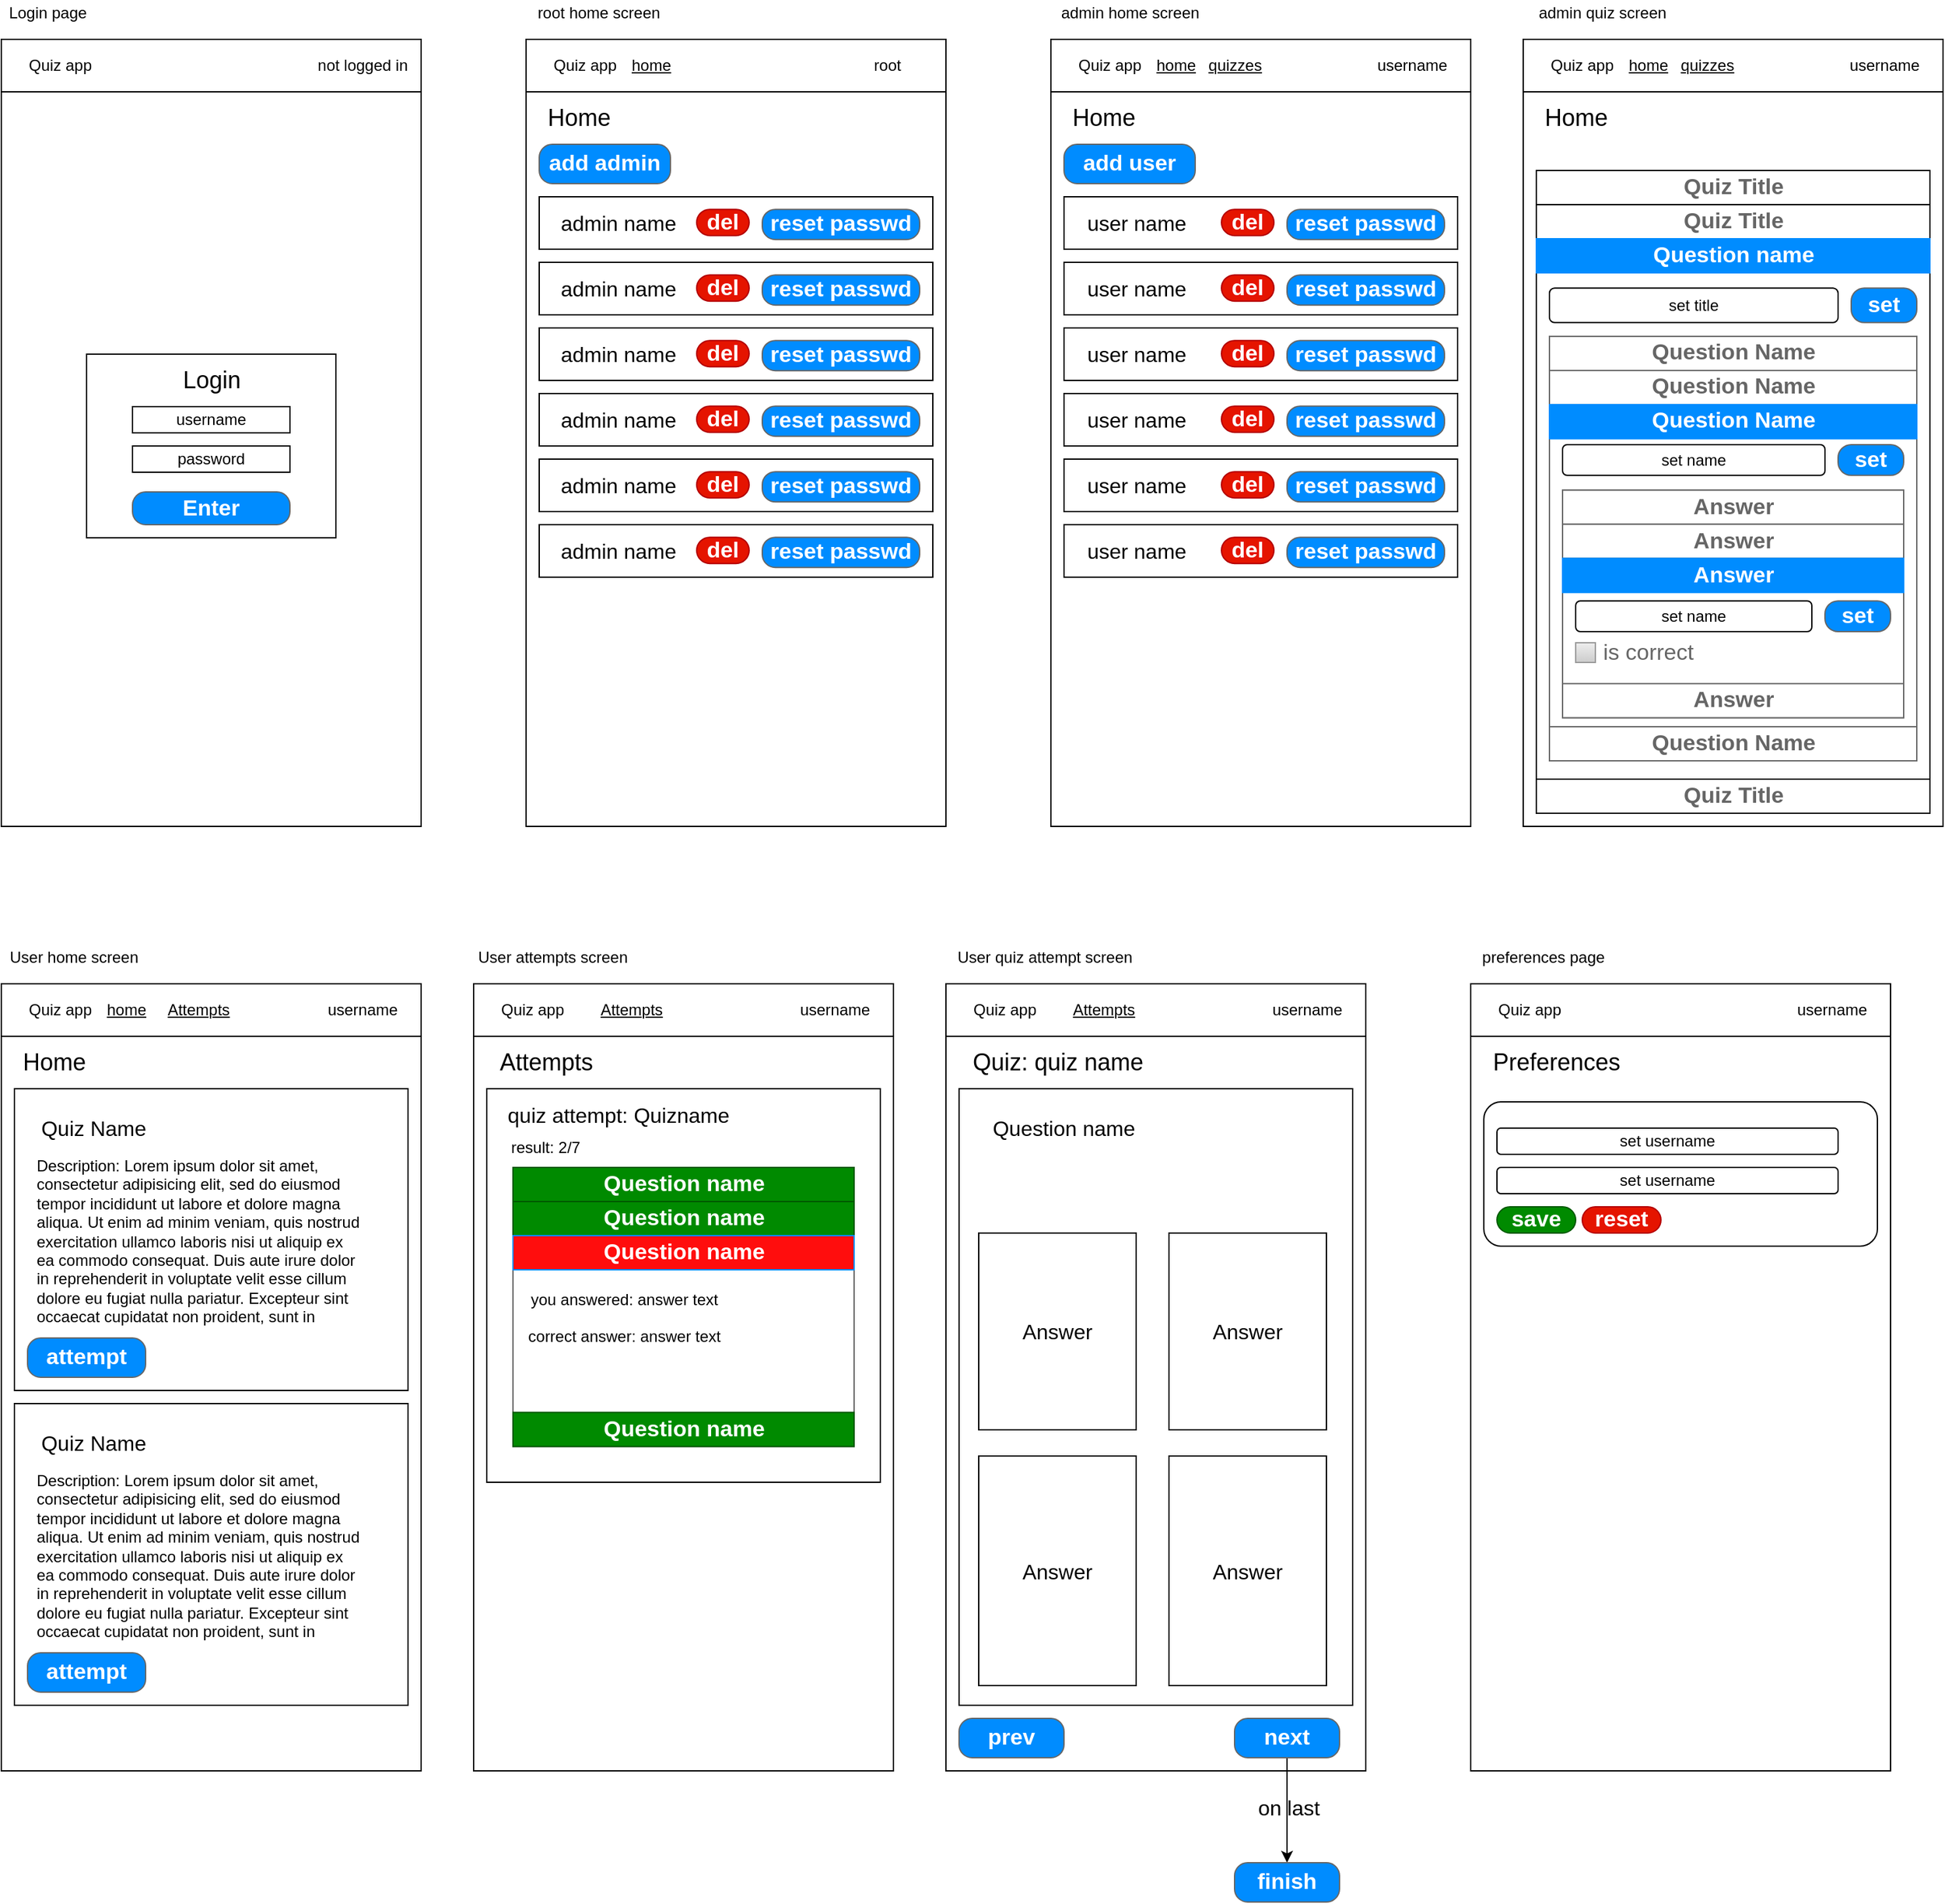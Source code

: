 <mxfile version="15.3.7" type="device"><diagram name="Page-1" id="03018318-947c-dd8e-b7a3-06fadd420f32"><mxGraphModel dx="1854" dy="1237" grid="1" gridSize="10" guides="1" tooltips="1" connect="1" arrows="1" fold="1" page="1" pageScale="1" pageWidth="1100" pageHeight="850" background="none" math="0" shadow="0"><root><mxCell id="0"/><mxCell id="1" parent="0"/><mxCell id="aek5_uhXlopjiByAhT3R-1" value="" style="whiteSpace=wrap;html=1;" vertex="1" parent="1"><mxGeometry x="40" y="800" width="320" height="600" as="geometry"/></mxCell><mxCell id="aek5_uhXlopjiByAhT3R-2" value="" style="whiteSpace=wrap;html=1;" vertex="1" parent="1"><mxGeometry x="40" y="800" width="320" height="40" as="geometry"/></mxCell><mxCell id="aek5_uhXlopjiByAhT3R-3" value="Quiz app" style="text;html=1;strokeColor=none;fillColor=none;align=center;verticalAlign=middle;whiteSpace=wrap;fontStyle=0;" vertex="1" parent="1"><mxGeometry x="50" y="810" width="70" height="20" as="geometry"/></mxCell><mxCell id="aek5_uhXlopjiByAhT3R-5" value="User home screen" style="text;html=1;align=center;verticalAlign=middle;resizable=0;points=[];autosize=1;strokeColor=none;fillColor=none;" vertex="1" parent="1"><mxGeometry x="40" y="770" width="110" height="20" as="geometry"/></mxCell><mxCell id="aek5_uhXlopjiByAhT3R-6" value="&lt;font style=&quot;font-size: 18px&quot;&gt;Home&lt;/font&gt;" style="text;html=1;align=center;verticalAlign=middle;resizable=0;points=[];autosize=1;strokeColor=none;fillColor=none;" vertex="1" parent="1"><mxGeometry x="50" y="850" width="60" height="20" as="geometry"/></mxCell><mxCell id="aek5_uhXlopjiByAhT3R-11" value="" style="group;" vertex="1" connectable="0" parent="1"><mxGeometry x="50" y="880" width="300" height="230" as="geometry"/></mxCell><mxCell id="aek5_uhXlopjiByAhT3R-7" value="" style="whiteSpace=wrap;html=1;arcSize=6;" vertex="1" parent="aek5_uhXlopjiByAhT3R-11"><mxGeometry width="300" height="230" as="geometry"/></mxCell><mxCell id="aek5_uhXlopjiByAhT3R-8" value="&lt;font style=&quot;font-size: 16px&quot;&gt;Quiz Name&lt;/font&gt;" style="text;html=1;align=center;verticalAlign=middle;resizable=0;points=[];autosize=1;strokeColor=none;fillColor=none;" vertex="1" parent="aek5_uhXlopjiByAhT3R-11"><mxGeometry x="10" y="20" width="100" height="20" as="geometry"/></mxCell><mxCell id="aek5_uhXlopjiByAhT3R-9" value="attempt" style="strokeWidth=1;shadow=0;dashed=0;align=center;html=1;shape=mxgraph.mockup.buttons.button;strokeColor=#666666;fontColor=#ffffff;mainText=;buttonStyle=round;fontSize=17;fontStyle=1;fillColor=#008cff;whiteSpace=wrap;" vertex="1" parent="aek5_uhXlopjiByAhT3R-11"><mxGeometry x="10" y="190" width="90" height="30" as="geometry"/></mxCell><mxCell id="aek5_uhXlopjiByAhT3R-10" value="Description: Lorem ipsum dolor sit amet, consectetur adipisicing elit, sed do eiusmod tempor incididunt ut labore et dolore magna aliqua. Ut enim ad minim veniam, quis nostrud exercitation ullamco laboris nisi ut aliquip ex ea commodo consequat. Duis aute irure dolor in reprehenderit in voluptate velit esse cillum dolore eu fugiat nulla pariatur. Excepteur sint occaecat cupidatat non proident, sunt in" style="text;spacingTop=-5;whiteSpace=wrap;html=1;align=left;fontSize=12;fontFamily=Helvetica;fillColor=none;strokeColor=none;" vertex="1" parent="aek5_uhXlopjiByAhT3R-11"><mxGeometry x="15" y="50" width="250" height="130" as="geometry"/></mxCell><mxCell id="aek5_uhXlopjiByAhT3R-12" value="" style="group;" vertex="1" connectable="0" parent="1"><mxGeometry x="50" y="1120" width="300" height="230" as="geometry"/></mxCell><mxCell id="aek5_uhXlopjiByAhT3R-13" value="" style="whiteSpace=wrap;html=1;arcSize=6;" vertex="1" parent="aek5_uhXlopjiByAhT3R-12"><mxGeometry width="300" height="230" as="geometry"/></mxCell><mxCell id="aek5_uhXlopjiByAhT3R-14" value="&lt;font style=&quot;font-size: 16px&quot;&gt;Quiz Name&lt;/font&gt;" style="text;html=1;align=center;verticalAlign=middle;resizable=0;points=[];autosize=1;strokeColor=none;fillColor=none;" vertex="1" parent="aek5_uhXlopjiByAhT3R-12"><mxGeometry x="10" y="20" width="100" height="20" as="geometry"/></mxCell><mxCell id="aek5_uhXlopjiByAhT3R-15" value="attempt" style="strokeWidth=1;shadow=0;dashed=0;align=center;html=1;shape=mxgraph.mockup.buttons.button;strokeColor=#666666;fontColor=#ffffff;mainText=;buttonStyle=round;fontSize=17;fontStyle=1;fillColor=#008cff;whiteSpace=wrap;" vertex="1" parent="aek5_uhXlopjiByAhT3R-12"><mxGeometry x="10" y="190" width="90" height="30" as="geometry"/></mxCell><mxCell id="aek5_uhXlopjiByAhT3R-16" value="Description: Lorem ipsum dolor sit amet, consectetur adipisicing elit, sed do eiusmod tempor incididunt ut labore et dolore magna aliqua. Ut enim ad minim veniam, quis nostrud exercitation ullamco laboris nisi ut aliquip ex ea commodo consequat. Duis aute irure dolor in reprehenderit in voluptate velit esse cillum dolore eu fugiat nulla pariatur. Excepteur sint occaecat cupidatat non proident, sunt in" style="text;spacingTop=-5;whiteSpace=wrap;html=1;align=left;fontSize=12;fontFamily=Helvetica;fillColor=none;strokeColor=none;" vertex="1" parent="aek5_uhXlopjiByAhT3R-12"><mxGeometry x="15" y="50" width="250" height="130" as="geometry"/></mxCell><mxCell id="aek5_uhXlopjiByAhT3R-22" value="username" style="text;html=1;align=center;verticalAlign=middle;resizable=0;points=[];autosize=1;strokeColor=none;fillColor=none;" vertex="1" parent="1"><mxGeometry x="280" y="810" width="70" height="20" as="geometry"/></mxCell><mxCell id="aek5_uhXlopjiByAhT3R-23" value="Attempts" style="text;html=1;align=center;verticalAlign=middle;resizable=0;points=[];autosize=1;strokeColor=none;fillColor=none;fontStyle=4;" vertex="1" parent="1"><mxGeometry x="160" y="810" width="60" height="20" as="geometry"/></mxCell><mxCell id="aek5_uhXlopjiByAhT3R-24" value="" style="whiteSpace=wrap;html=1;" vertex="1" parent="1"><mxGeometry x="400" y="800" width="320" height="600" as="geometry"/></mxCell><mxCell id="aek5_uhXlopjiByAhT3R-25" value="" style="whiteSpace=wrap;html=1;" vertex="1" parent="1"><mxGeometry x="400" y="800" width="320" height="40" as="geometry"/></mxCell><mxCell id="aek5_uhXlopjiByAhT3R-26" value="Quiz app" style="text;html=1;strokeColor=none;fillColor=none;align=center;verticalAlign=middle;whiteSpace=wrap;fontStyle=0;" vertex="1" parent="1"><mxGeometry x="410" y="810" width="70" height="20" as="geometry"/></mxCell><mxCell id="aek5_uhXlopjiByAhT3R-27" value="User attempts screen" style="text;html=1;align=center;verticalAlign=middle;resizable=0;points=[];autosize=1;strokeColor=none;fillColor=none;" vertex="1" parent="1"><mxGeometry x="395" y="770" width="130" height="20" as="geometry"/></mxCell><mxCell id="aek5_uhXlopjiByAhT3R-28" value="&lt;font style=&quot;font-size: 18px&quot;&gt;Attempts&lt;/font&gt;" style="text;html=1;align=center;verticalAlign=middle;resizable=0;points=[];autosize=1;strokeColor=none;fillColor=none;" vertex="1" parent="1"><mxGeometry x="410" y="850" width="90" height="20" as="geometry"/></mxCell><mxCell id="aek5_uhXlopjiByAhT3R-29" value="" style="group;" vertex="1" connectable="0" parent="1"><mxGeometry x="410" y="880" width="300" height="300" as="geometry"/></mxCell><mxCell id="aek5_uhXlopjiByAhT3R-30" value="" style="whiteSpace=wrap;html=1;arcSize=3;" vertex="1" parent="aek5_uhXlopjiByAhT3R-29"><mxGeometry width="300" height="300" as="geometry"/></mxCell><mxCell id="aek5_uhXlopjiByAhT3R-31" value="&lt;font style=&quot;font-size: 16px&quot;&gt;quiz attempt: Quizname&lt;/font&gt;" style="text;html=1;align=center;verticalAlign=middle;resizable=0;points=[];autosize=1;strokeColor=none;fillColor=none;" vertex="1" parent="aek5_uhXlopjiByAhT3R-29"><mxGeometry x="10" y="10.004" width="180" height="20" as="geometry"/></mxCell><mxCell id="aek5_uhXlopjiByAhT3R-226" value="result: 2/7" style="text;html=1;strokeColor=none;fillColor=none;align=center;verticalAlign=middle;whiteSpace=wrap;" vertex="1" parent="aek5_uhXlopjiByAhT3R-29"><mxGeometry x="10" y="40.0" width="70" height="10.989" as="geometry"/></mxCell><mxCell id="aek5_uhXlopjiByAhT3R-227" value="" style="strokeWidth=1;shadow=0;dashed=0;align=center;html=1;shape=mxgraph.mockup.containers.rrect;rSize=0;strokeColor=#666666;" vertex="1" parent="aek5_uhXlopjiByAhT3R-29"><mxGeometry x="20" y="60" width="260" height="212.73" as="geometry"/></mxCell><mxCell id="aek5_uhXlopjiByAhT3R-228" value="Question name" style="strokeColor=#005700;fillColor=#008a00;strokeWidth=1;shadow=0;dashed=0;align=center;html=1;shape=mxgraph.mockup.containers.rrect;rSize=0;fontSize=17;fontColor=#ffffff;fontStyle=1;resizeWidth=1;" vertex="1" parent="aek5_uhXlopjiByAhT3R-227"><mxGeometry width="260" height="26" relative="1" as="geometry"/></mxCell><mxCell id="aek5_uhXlopjiByAhT3R-229" value="Question name" style="strokeColor=#005700;fillColor=#008a00;strokeWidth=1;shadow=0;dashed=0;align=center;html=1;shape=mxgraph.mockup.containers.rrect;rSize=0;fontSize=17;fontColor=#ffffff;fontStyle=1;resizeWidth=1;" vertex="1" parent="aek5_uhXlopjiByAhT3R-227"><mxGeometry width="260" height="26" relative="1" as="geometry"><mxPoint y="26" as="offset"/></mxGeometry></mxCell><mxCell id="aek5_uhXlopjiByAhT3R-230" value="&lt;span style=&quot;&quot;&gt;Question name&lt;/span&gt;" style="strokeWidth=1;shadow=0;dashed=0;align=center;html=1;shape=mxgraph.mockup.containers.rrect;rSize=0;fontSize=17;fontColor=#FFFFFF;fontStyle=1;fillColor=#FF0D0D;strokeColor=#008cff;resizeWidth=1;" vertex="1" parent="aek5_uhXlopjiByAhT3R-227"><mxGeometry width="260" height="26" relative="1" as="geometry"><mxPoint y="52" as="offset"/></mxGeometry></mxCell><mxCell id="aek5_uhXlopjiByAhT3R-231" value="Question name" style="strokeColor=#005700;fillColor=#008a00;strokeWidth=1;shadow=0;dashed=0;align=center;html=1;shape=mxgraph.mockup.containers.rrect;rSize=0;fontSize=17;fontColor=#ffffff;fontStyle=1;resizeWidth=1;" vertex="1" parent="aek5_uhXlopjiByAhT3R-227"><mxGeometry y="1" width="260" height="26" relative="1" as="geometry"><mxPoint y="-26" as="offset"/></mxGeometry></mxCell><mxCell id="aek5_uhXlopjiByAhT3R-232" value="you answered: answer text" style="text;html=1;strokeColor=none;fillColor=none;align=center;verticalAlign=middle;whiteSpace=wrap;" vertex="1" parent="aek5_uhXlopjiByAhT3R-227"><mxGeometry x="10" y="91.17" width="150" height="18.83" as="geometry"/></mxCell><mxCell id="aek5_uhXlopjiByAhT3R-233" value="correct answer: answer text" style="text;html=1;strokeColor=none;fillColor=none;align=center;verticalAlign=middle;whiteSpace=wrap;" vertex="1" parent="aek5_uhXlopjiByAhT3R-227"><mxGeometry x="10" y="120" width="150" height="18.83" as="geometry"/></mxCell><mxCell id="aek5_uhXlopjiByAhT3R-39" value="username" style="text;html=1;align=center;verticalAlign=middle;resizable=0;points=[];autosize=1;strokeColor=none;fillColor=none;" vertex="1" parent="1"><mxGeometry x="640" y="810" width="70" height="20" as="geometry"/></mxCell><mxCell id="aek5_uhXlopjiByAhT3R-40" value="Attempts" style="text;html=1;align=center;verticalAlign=middle;resizable=0;points=[];autosize=1;strokeColor=none;fillColor=none;fontStyle=4;" vertex="1" parent="1"><mxGeometry x="490" y="810" width="60" height="20" as="geometry"/></mxCell><mxCell id="aek5_uhXlopjiByAhT3R-41" value="" style="whiteSpace=wrap;html=1;" vertex="1" parent="1"><mxGeometry x="40" y="80" width="320" height="600" as="geometry"/></mxCell><mxCell id="aek5_uhXlopjiByAhT3R-42" value="" style="whiteSpace=wrap;html=1;" vertex="1" parent="1"><mxGeometry x="40" y="80" width="320" height="40" as="geometry"/></mxCell><mxCell id="aek5_uhXlopjiByAhT3R-43" value="Quiz app" style="text;html=1;strokeColor=none;fillColor=none;align=center;verticalAlign=middle;whiteSpace=wrap;fontStyle=0;" vertex="1" parent="1"><mxGeometry x="50" y="90" width="70" height="20" as="geometry"/></mxCell><mxCell id="aek5_uhXlopjiByAhT3R-44" value="Login page" style="text;html=1;align=center;verticalAlign=middle;resizable=0;points=[];autosize=1;strokeColor=none;fillColor=none;" vertex="1" parent="1"><mxGeometry x="40" y="50" width="70" height="20" as="geometry"/></mxCell><mxCell id="aek5_uhXlopjiByAhT3R-58" value="" style="whiteSpace=wrap;html=1;" vertex="1" parent="1"><mxGeometry x="105" y="320" width="190" height="140" as="geometry"/></mxCell><mxCell id="aek5_uhXlopjiByAhT3R-45" value="&lt;font style=&quot;font-size: 18px&quot;&gt;Login&lt;/font&gt;" style="text;html=1;align=center;verticalAlign=middle;resizable=0;points=[];autosize=1;strokeColor=none;fillColor=none;" vertex="1" parent="1"><mxGeometry x="170" y="330" width="60" height="20" as="geometry"/></mxCell><mxCell id="aek5_uhXlopjiByAhT3R-56" value="not logged in" style="text;html=1;align=center;verticalAlign=middle;resizable=0;points=[];autosize=1;strokeColor=none;fillColor=none;" vertex="1" parent="1"><mxGeometry x="275" y="90" width="80" height="20" as="geometry"/></mxCell><mxCell id="aek5_uhXlopjiByAhT3R-59" value="username" style="whiteSpace=wrap;html=1;" vertex="1" parent="1"><mxGeometry x="140" y="360" width="120" height="20" as="geometry"/></mxCell><mxCell id="aek5_uhXlopjiByAhT3R-60" value="password" style="whiteSpace=wrap;html=1;" vertex="1" parent="1"><mxGeometry x="140" y="390" width="120" height="20" as="geometry"/></mxCell><mxCell id="aek5_uhXlopjiByAhT3R-62" value="home" style="text;html=1;align=center;verticalAlign=middle;resizable=0;points=[];autosize=1;strokeColor=none;fillColor=none;fontStyle=4;" vertex="1" parent="1"><mxGeometry x="110" y="810" width="50" height="20" as="geometry"/></mxCell><mxCell id="aek5_uhXlopjiByAhT3R-63" value="Enter" style="strokeWidth=1;shadow=0;dashed=0;align=center;html=1;shape=mxgraph.mockup.buttons.button;strokeColor=#666666;fontColor=#ffffff;mainText=;buttonStyle=round;fontSize=17;fontStyle=1;fillColor=#008cff;whiteSpace=wrap;" vertex="1" parent="1"><mxGeometry x="140" y="425" width="120" height="25" as="geometry"/></mxCell><mxCell id="aek5_uhXlopjiByAhT3R-64" value="" style="whiteSpace=wrap;html=1;" vertex="1" parent="1"><mxGeometry x="440" y="80" width="320" height="600" as="geometry"/></mxCell><mxCell id="aek5_uhXlopjiByAhT3R-65" value="" style="whiteSpace=wrap;html=1;" vertex="1" parent="1"><mxGeometry x="440" y="80" width="320" height="40" as="geometry"/></mxCell><mxCell id="aek5_uhXlopjiByAhT3R-66" value="Quiz app" style="text;html=1;strokeColor=none;fillColor=none;align=center;verticalAlign=middle;whiteSpace=wrap;fontStyle=0;" vertex="1" parent="1"><mxGeometry x="450" y="90" width="70" height="20" as="geometry"/></mxCell><mxCell id="aek5_uhXlopjiByAhT3R-67" value="root home screen" style="text;html=1;align=center;verticalAlign=middle;resizable=0;points=[];autosize=1;strokeColor=none;fillColor=none;" vertex="1" parent="1"><mxGeometry x="440" y="50" width="110" height="20" as="geometry"/></mxCell><mxCell id="aek5_uhXlopjiByAhT3R-68" value="&lt;font style=&quot;font-size: 18px&quot;&gt;Home&lt;/font&gt;" style="text;html=1;align=center;verticalAlign=middle;resizable=0;points=[];autosize=1;strokeColor=none;fillColor=none;" vertex="1" parent="1"><mxGeometry x="450" y="130" width="60" height="20" as="geometry"/></mxCell><mxCell id="aek5_uhXlopjiByAhT3R-79" value="root" style="text;html=1;align=center;verticalAlign=middle;resizable=0;points=[];autosize=1;strokeColor=none;fillColor=none;" vertex="1" parent="1"><mxGeometry x="695" y="90" width="40" height="20" as="geometry"/></mxCell><mxCell id="aek5_uhXlopjiByAhT3R-81" value="home" style="text;html=1;align=center;verticalAlign=middle;resizable=0;points=[];autosize=1;strokeColor=none;fillColor=none;fontStyle=4;" vertex="1" parent="1"><mxGeometry x="510" y="90" width="50" height="20" as="geometry"/></mxCell><mxCell id="aek5_uhXlopjiByAhT3R-82" value="" style="group;" vertex="1" connectable="0" parent="1"><mxGeometry x="450" y="200" width="300" height="40" as="geometry"/></mxCell><mxCell id="aek5_uhXlopjiByAhT3R-70" value="" style="whiteSpace=wrap;html=1;arcSize=6;" vertex="1" parent="aek5_uhXlopjiByAhT3R-82"><mxGeometry width="300" height="40" as="geometry"/></mxCell><mxCell id="aek5_uhXlopjiByAhT3R-71" value="&lt;font style=&quot;font-size: 16px&quot;&gt;admin name&lt;/font&gt;" style="text;html=1;align=center;verticalAlign=middle;resizable=0;points=[];autosize=1;strokeColor=none;fillColor=none;" vertex="1" parent="aek5_uhXlopjiByAhT3R-82"><mxGeometry x="10" y="9.565" width="100" height="20" as="geometry"/></mxCell><mxCell id="aek5_uhXlopjiByAhT3R-72" value="reset passwd" style="strokeWidth=1;shadow=0;dashed=0;align=center;html=1;shape=mxgraph.mockup.buttons.button;strokeColor=#666666;fontColor=#ffffff;mainText=;buttonStyle=round;fontSize=17;fontStyle=1;fillColor=#008cff;whiteSpace=wrap;" vertex="1" parent="aek5_uhXlopjiByAhT3R-82"><mxGeometry x="170" y="9.57" width="120" height="23.04" as="geometry"/></mxCell><mxCell id="aek5_uhXlopjiByAhT3R-92" value="del" style="strokeWidth=1;shadow=0;dashed=0;align=center;html=1;shape=mxgraph.mockup.buttons.button;strokeColor=#B20000;mainText=;buttonStyle=round;fontSize=17;fontStyle=1;fillColor=#e51400;whiteSpace=wrap;fontColor=#ffffff;" vertex="1" parent="aek5_uhXlopjiByAhT3R-82"><mxGeometry x="120" y="9.57" width="40" height="20" as="geometry"/></mxCell><mxCell id="aek5_uhXlopjiByAhT3R-91" value="add admin" style="strokeWidth=1;shadow=0;dashed=0;align=center;html=1;shape=mxgraph.mockup.buttons.button;strokeColor=#666666;fontColor=#ffffff;mainText=;buttonStyle=round;fontSize=17;fontStyle=1;fillColor=#008cff;whiteSpace=wrap;" vertex="1" parent="1"><mxGeometry x="450" y="160" width="100" height="30" as="geometry"/></mxCell><mxCell id="aek5_uhXlopjiByAhT3R-94" value="" style="group;" vertex="1" connectable="0" parent="1"><mxGeometry x="450" y="250" width="300" height="40" as="geometry"/></mxCell><mxCell id="aek5_uhXlopjiByAhT3R-95" value="" style="whiteSpace=wrap;html=1;arcSize=6;" vertex="1" parent="aek5_uhXlopjiByAhT3R-94"><mxGeometry width="300" height="40" as="geometry"/></mxCell><mxCell id="aek5_uhXlopjiByAhT3R-96" value="&lt;font style=&quot;font-size: 16px&quot;&gt;admin name&lt;/font&gt;" style="text;html=1;align=center;verticalAlign=middle;resizable=0;points=[];autosize=1;strokeColor=none;fillColor=none;" vertex="1" parent="aek5_uhXlopjiByAhT3R-94"><mxGeometry x="10" y="9.565" width="100" height="20" as="geometry"/></mxCell><mxCell id="aek5_uhXlopjiByAhT3R-97" value="reset passwd" style="strokeWidth=1;shadow=0;dashed=0;align=center;html=1;shape=mxgraph.mockup.buttons.button;strokeColor=#666666;fontColor=#ffffff;mainText=;buttonStyle=round;fontSize=17;fontStyle=1;fillColor=#008cff;whiteSpace=wrap;" vertex="1" parent="aek5_uhXlopjiByAhT3R-94"><mxGeometry x="170" y="9.57" width="120" height="23.04" as="geometry"/></mxCell><mxCell id="aek5_uhXlopjiByAhT3R-98" value="del" style="strokeWidth=1;shadow=0;dashed=0;align=center;html=1;shape=mxgraph.mockup.buttons.button;strokeColor=#B20000;mainText=;buttonStyle=round;fontSize=17;fontStyle=1;fillColor=#e51400;whiteSpace=wrap;fontColor=#ffffff;" vertex="1" parent="aek5_uhXlopjiByAhT3R-94"><mxGeometry x="120" y="9.57" width="40" height="20" as="geometry"/></mxCell><mxCell id="aek5_uhXlopjiByAhT3R-99" value="" style="group;" vertex="1" connectable="0" parent="1"><mxGeometry x="450" y="300" width="300" height="40" as="geometry"/></mxCell><mxCell id="aek5_uhXlopjiByAhT3R-100" value="" style="whiteSpace=wrap;html=1;arcSize=6;" vertex="1" parent="aek5_uhXlopjiByAhT3R-99"><mxGeometry width="300" height="40" as="geometry"/></mxCell><mxCell id="aek5_uhXlopjiByAhT3R-101" value="&lt;font style=&quot;font-size: 16px&quot;&gt;admin name&lt;/font&gt;" style="text;html=1;align=center;verticalAlign=middle;resizable=0;points=[];autosize=1;strokeColor=none;fillColor=none;" vertex="1" parent="aek5_uhXlopjiByAhT3R-99"><mxGeometry x="10" y="9.565" width="100" height="20" as="geometry"/></mxCell><mxCell id="aek5_uhXlopjiByAhT3R-102" value="reset passwd" style="strokeWidth=1;shadow=0;dashed=0;align=center;html=1;shape=mxgraph.mockup.buttons.button;strokeColor=#666666;fontColor=#ffffff;mainText=;buttonStyle=round;fontSize=17;fontStyle=1;fillColor=#008cff;whiteSpace=wrap;" vertex="1" parent="aek5_uhXlopjiByAhT3R-99"><mxGeometry x="170" y="9.57" width="120" height="23.04" as="geometry"/></mxCell><mxCell id="aek5_uhXlopjiByAhT3R-103" value="del" style="strokeWidth=1;shadow=0;dashed=0;align=center;html=1;shape=mxgraph.mockup.buttons.button;strokeColor=#B20000;mainText=;buttonStyle=round;fontSize=17;fontStyle=1;fillColor=#e51400;whiteSpace=wrap;fontColor=#ffffff;" vertex="1" parent="aek5_uhXlopjiByAhT3R-99"><mxGeometry x="120" y="9.57" width="40" height="20" as="geometry"/></mxCell><mxCell id="aek5_uhXlopjiByAhT3R-104" value="" style="group;" vertex="1" connectable="0" parent="1"><mxGeometry x="450" y="350" width="300" height="40" as="geometry"/></mxCell><mxCell id="aek5_uhXlopjiByAhT3R-105" value="" style="whiteSpace=wrap;html=1;arcSize=6;" vertex="1" parent="aek5_uhXlopjiByAhT3R-104"><mxGeometry width="300" height="40" as="geometry"/></mxCell><mxCell id="aek5_uhXlopjiByAhT3R-106" value="&lt;font style=&quot;font-size: 16px&quot;&gt;admin name&lt;/font&gt;" style="text;html=1;align=center;verticalAlign=middle;resizable=0;points=[];autosize=1;strokeColor=none;fillColor=none;" vertex="1" parent="aek5_uhXlopjiByAhT3R-104"><mxGeometry x="10" y="9.565" width="100" height="20" as="geometry"/></mxCell><mxCell id="aek5_uhXlopjiByAhT3R-107" value="reset passwd" style="strokeWidth=1;shadow=0;dashed=0;align=center;html=1;shape=mxgraph.mockup.buttons.button;strokeColor=#666666;fontColor=#ffffff;mainText=;buttonStyle=round;fontSize=17;fontStyle=1;fillColor=#008cff;whiteSpace=wrap;" vertex="1" parent="aek5_uhXlopjiByAhT3R-104"><mxGeometry x="170" y="9.57" width="120" height="23.04" as="geometry"/></mxCell><mxCell id="aek5_uhXlopjiByAhT3R-108" value="del" style="strokeWidth=1;shadow=0;dashed=0;align=center;html=1;shape=mxgraph.mockup.buttons.button;strokeColor=#B20000;mainText=;buttonStyle=round;fontSize=17;fontStyle=1;fillColor=#e51400;whiteSpace=wrap;fontColor=#ffffff;" vertex="1" parent="aek5_uhXlopjiByAhT3R-104"><mxGeometry x="120" y="9.57" width="40" height="20" as="geometry"/></mxCell><mxCell id="aek5_uhXlopjiByAhT3R-109" value="" style="group;" vertex="1" connectable="0" parent="1"><mxGeometry x="450" y="400" width="300" height="40" as="geometry"/></mxCell><mxCell id="aek5_uhXlopjiByAhT3R-110" value="" style="whiteSpace=wrap;html=1;arcSize=6;" vertex="1" parent="aek5_uhXlopjiByAhT3R-109"><mxGeometry width="300" height="40" as="geometry"/></mxCell><mxCell id="aek5_uhXlopjiByAhT3R-111" value="&lt;font style=&quot;font-size: 16px&quot;&gt;admin name&lt;/font&gt;" style="text;html=1;align=center;verticalAlign=middle;resizable=0;points=[];autosize=1;strokeColor=none;fillColor=none;" vertex="1" parent="aek5_uhXlopjiByAhT3R-109"><mxGeometry x="10" y="9.565" width="100" height="20" as="geometry"/></mxCell><mxCell id="aek5_uhXlopjiByAhT3R-112" value="reset passwd" style="strokeWidth=1;shadow=0;dashed=0;align=center;html=1;shape=mxgraph.mockup.buttons.button;strokeColor=#666666;fontColor=#ffffff;mainText=;buttonStyle=round;fontSize=17;fontStyle=1;fillColor=#008cff;whiteSpace=wrap;" vertex="1" parent="aek5_uhXlopjiByAhT3R-109"><mxGeometry x="170" y="9.57" width="120" height="23.04" as="geometry"/></mxCell><mxCell id="aek5_uhXlopjiByAhT3R-113" value="del" style="strokeWidth=1;shadow=0;dashed=0;align=center;html=1;shape=mxgraph.mockup.buttons.button;strokeColor=#B20000;mainText=;buttonStyle=round;fontSize=17;fontStyle=1;fillColor=#e51400;whiteSpace=wrap;fontColor=#ffffff;" vertex="1" parent="aek5_uhXlopjiByAhT3R-109"><mxGeometry x="120" y="9.57" width="40" height="20" as="geometry"/></mxCell><mxCell id="aek5_uhXlopjiByAhT3R-114" value="" style="group;" vertex="1" connectable="0" parent="1"><mxGeometry x="450" y="450" width="300" height="40" as="geometry"/></mxCell><mxCell id="aek5_uhXlopjiByAhT3R-115" value="" style="whiteSpace=wrap;html=1;arcSize=6;" vertex="1" parent="aek5_uhXlopjiByAhT3R-114"><mxGeometry width="300" height="40" as="geometry"/></mxCell><mxCell id="aek5_uhXlopjiByAhT3R-116" value="&lt;font style=&quot;font-size: 16px&quot;&gt;admin name&lt;/font&gt;" style="text;html=1;align=center;verticalAlign=middle;resizable=0;points=[];autosize=1;strokeColor=none;fillColor=none;" vertex="1" parent="aek5_uhXlopjiByAhT3R-114"><mxGeometry x="10" y="9.565" width="100" height="20" as="geometry"/></mxCell><mxCell id="aek5_uhXlopjiByAhT3R-117" value="reset passwd" style="strokeWidth=1;shadow=0;dashed=0;align=center;html=1;shape=mxgraph.mockup.buttons.button;strokeColor=#666666;fontColor=#ffffff;mainText=;buttonStyle=round;fontSize=17;fontStyle=1;fillColor=#008cff;whiteSpace=wrap;" vertex="1" parent="aek5_uhXlopjiByAhT3R-114"><mxGeometry x="170" y="9.57" width="120" height="23.04" as="geometry"/></mxCell><mxCell id="aek5_uhXlopjiByAhT3R-118" value="del" style="strokeWidth=1;shadow=0;dashed=0;align=center;html=1;shape=mxgraph.mockup.buttons.button;strokeColor=#B20000;mainText=;buttonStyle=round;fontSize=17;fontStyle=1;fillColor=#e51400;whiteSpace=wrap;fontColor=#ffffff;" vertex="1" parent="aek5_uhXlopjiByAhT3R-114"><mxGeometry x="120" y="9.57" width="40" height="20" as="geometry"/></mxCell><mxCell id="aek5_uhXlopjiByAhT3R-119" value="" style="whiteSpace=wrap;html=1;" vertex="1" parent="1"><mxGeometry x="840" y="80" width="320" height="600" as="geometry"/></mxCell><mxCell id="aek5_uhXlopjiByAhT3R-120" value="" style="whiteSpace=wrap;html=1;" vertex="1" parent="1"><mxGeometry x="840" y="80" width="320" height="40" as="geometry"/></mxCell><mxCell id="aek5_uhXlopjiByAhT3R-121" value="Quiz app" style="text;html=1;strokeColor=none;fillColor=none;align=center;verticalAlign=middle;whiteSpace=wrap;fontStyle=0;" vertex="1" parent="1"><mxGeometry x="850" y="90" width="70" height="20" as="geometry"/></mxCell><mxCell id="aek5_uhXlopjiByAhT3R-122" value="admin home screen" style="text;html=1;align=center;verticalAlign=middle;resizable=0;points=[];autosize=1;strokeColor=none;fillColor=none;" vertex="1" parent="1"><mxGeometry x="840" y="50" width="120" height="20" as="geometry"/></mxCell><mxCell id="aek5_uhXlopjiByAhT3R-123" value="&lt;font style=&quot;font-size: 18px&quot;&gt;Home&lt;/font&gt;" style="text;html=1;align=center;verticalAlign=middle;resizable=0;points=[];autosize=1;strokeColor=none;fillColor=none;" vertex="1" parent="1"><mxGeometry x="850" y="130" width="60" height="20" as="geometry"/></mxCell><mxCell id="aek5_uhXlopjiByAhT3R-124" value="username" style="text;html=1;align=center;verticalAlign=middle;resizable=0;points=[];autosize=1;strokeColor=none;fillColor=none;" vertex="1" parent="1"><mxGeometry x="1080" y="90" width="70" height="20" as="geometry"/></mxCell><mxCell id="aek5_uhXlopjiByAhT3R-125" value="home" style="text;html=1;align=center;verticalAlign=middle;resizable=0;points=[];autosize=1;strokeColor=none;fillColor=none;fontStyle=4;" vertex="1" parent="1"><mxGeometry x="910" y="90" width="50" height="20" as="geometry"/></mxCell><mxCell id="aek5_uhXlopjiByAhT3R-131" value="add user" style="strokeWidth=1;shadow=0;dashed=0;align=center;html=1;shape=mxgraph.mockup.buttons.button;strokeColor=#666666;fontColor=#ffffff;mainText=;buttonStyle=round;fontSize=17;fontStyle=1;fillColor=#008cff;whiteSpace=wrap;" vertex="1" parent="1"><mxGeometry x="850" y="160" width="100" height="30" as="geometry"/></mxCell><mxCell id="aek5_uhXlopjiByAhT3R-157" value="" style="group;" vertex="1" connectable="0" parent="1"><mxGeometry x="850" y="200" width="300" height="40" as="geometry"/></mxCell><mxCell id="aek5_uhXlopjiByAhT3R-158" value="" style="whiteSpace=wrap;html=1;arcSize=6;" vertex="1" parent="aek5_uhXlopjiByAhT3R-157"><mxGeometry width="300" height="40" as="geometry"/></mxCell><mxCell id="aek5_uhXlopjiByAhT3R-159" value="&lt;font style=&quot;font-size: 16px&quot;&gt;user name&lt;/font&gt;" style="text;html=1;align=center;verticalAlign=middle;resizable=0;points=[];autosize=1;strokeColor=none;fillColor=none;" vertex="1" parent="aek5_uhXlopjiByAhT3R-157"><mxGeometry x="10" y="9.565" width="90" height="20" as="geometry"/></mxCell><mxCell id="aek5_uhXlopjiByAhT3R-160" value="reset passwd" style="strokeWidth=1;shadow=0;dashed=0;align=center;html=1;shape=mxgraph.mockup.buttons.button;strokeColor=#666666;fontColor=#ffffff;mainText=;buttonStyle=round;fontSize=17;fontStyle=1;fillColor=#008cff;whiteSpace=wrap;" vertex="1" parent="aek5_uhXlopjiByAhT3R-157"><mxGeometry x="170" y="9.57" width="120" height="23.04" as="geometry"/></mxCell><mxCell id="aek5_uhXlopjiByAhT3R-161" value="del" style="strokeWidth=1;shadow=0;dashed=0;align=center;html=1;shape=mxgraph.mockup.buttons.button;strokeColor=#B20000;mainText=;buttonStyle=round;fontSize=17;fontStyle=1;fillColor=#e51400;whiteSpace=wrap;fontColor=#ffffff;" vertex="1" parent="aek5_uhXlopjiByAhT3R-157"><mxGeometry x="120" y="9.57" width="40" height="20" as="geometry"/></mxCell><mxCell id="aek5_uhXlopjiByAhT3R-162" value="" style="group;" vertex="1" connectable="0" parent="1"><mxGeometry x="850" y="250" width="300" height="40" as="geometry"/></mxCell><mxCell id="aek5_uhXlopjiByAhT3R-163" value="" style="whiteSpace=wrap;html=1;arcSize=6;" vertex="1" parent="aek5_uhXlopjiByAhT3R-162"><mxGeometry width="300" height="40" as="geometry"/></mxCell><mxCell id="aek5_uhXlopjiByAhT3R-164" value="&lt;font style=&quot;font-size: 16px&quot;&gt;user name&lt;/font&gt;" style="text;html=1;align=center;verticalAlign=middle;resizable=0;points=[];autosize=1;strokeColor=none;fillColor=none;" vertex="1" parent="aek5_uhXlopjiByAhT3R-162"><mxGeometry x="10" y="9.565" width="90" height="20" as="geometry"/></mxCell><mxCell id="aek5_uhXlopjiByAhT3R-165" value="reset passwd" style="strokeWidth=1;shadow=0;dashed=0;align=center;html=1;shape=mxgraph.mockup.buttons.button;strokeColor=#666666;fontColor=#ffffff;mainText=;buttonStyle=round;fontSize=17;fontStyle=1;fillColor=#008cff;whiteSpace=wrap;" vertex="1" parent="aek5_uhXlopjiByAhT3R-162"><mxGeometry x="170" y="9.57" width="120" height="23.04" as="geometry"/></mxCell><mxCell id="aek5_uhXlopjiByAhT3R-166" value="del" style="strokeWidth=1;shadow=0;dashed=0;align=center;html=1;shape=mxgraph.mockup.buttons.button;strokeColor=#B20000;mainText=;buttonStyle=round;fontSize=17;fontStyle=1;fillColor=#e51400;whiteSpace=wrap;fontColor=#ffffff;" vertex="1" parent="aek5_uhXlopjiByAhT3R-162"><mxGeometry x="120" y="9.57" width="40" height="20" as="geometry"/></mxCell><mxCell id="aek5_uhXlopjiByAhT3R-167" value="" style="group;" vertex="1" connectable="0" parent="1"><mxGeometry x="850" y="300" width="300" height="40" as="geometry"/></mxCell><mxCell id="aek5_uhXlopjiByAhT3R-168" value="" style="whiteSpace=wrap;html=1;arcSize=6;" vertex="1" parent="aek5_uhXlopjiByAhT3R-167"><mxGeometry width="300" height="40" as="geometry"/></mxCell><mxCell id="aek5_uhXlopjiByAhT3R-169" value="&lt;font style=&quot;font-size: 16px&quot;&gt;user name&lt;/font&gt;" style="text;html=1;align=center;verticalAlign=middle;resizable=0;points=[];autosize=1;strokeColor=none;fillColor=none;" vertex="1" parent="aek5_uhXlopjiByAhT3R-167"><mxGeometry x="10" y="9.565" width="90" height="20" as="geometry"/></mxCell><mxCell id="aek5_uhXlopjiByAhT3R-170" value="reset passwd" style="strokeWidth=1;shadow=0;dashed=0;align=center;html=1;shape=mxgraph.mockup.buttons.button;strokeColor=#666666;fontColor=#ffffff;mainText=;buttonStyle=round;fontSize=17;fontStyle=1;fillColor=#008cff;whiteSpace=wrap;" vertex="1" parent="aek5_uhXlopjiByAhT3R-167"><mxGeometry x="170" y="9.57" width="120" height="23.04" as="geometry"/></mxCell><mxCell id="aek5_uhXlopjiByAhT3R-171" value="del" style="strokeWidth=1;shadow=0;dashed=0;align=center;html=1;shape=mxgraph.mockup.buttons.button;strokeColor=#B20000;mainText=;buttonStyle=round;fontSize=17;fontStyle=1;fillColor=#e51400;whiteSpace=wrap;fontColor=#ffffff;" vertex="1" parent="aek5_uhXlopjiByAhT3R-167"><mxGeometry x="120" y="9.57" width="40" height="20" as="geometry"/></mxCell><mxCell id="aek5_uhXlopjiByAhT3R-172" value="" style="group;" vertex="1" connectable="0" parent="1"><mxGeometry x="850" y="350" width="300" height="40" as="geometry"/></mxCell><mxCell id="aek5_uhXlopjiByAhT3R-173" value="" style="whiteSpace=wrap;html=1;arcSize=6;" vertex="1" parent="aek5_uhXlopjiByAhT3R-172"><mxGeometry width="300" height="40" as="geometry"/></mxCell><mxCell id="aek5_uhXlopjiByAhT3R-174" value="&lt;font style=&quot;font-size: 16px&quot;&gt;user name&lt;/font&gt;" style="text;html=1;align=center;verticalAlign=middle;resizable=0;points=[];autosize=1;strokeColor=none;fillColor=none;" vertex="1" parent="aek5_uhXlopjiByAhT3R-172"><mxGeometry x="10" y="9.565" width="90" height="20" as="geometry"/></mxCell><mxCell id="aek5_uhXlopjiByAhT3R-175" value="reset passwd" style="strokeWidth=1;shadow=0;dashed=0;align=center;html=1;shape=mxgraph.mockup.buttons.button;strokeColor=#666666;fontColor=#ffffff;mainText=;buttonStyle=round;fontSize=17;fontStyle=1;fillColor=#008cff;whiteSpace=wrap;" vertex="1" parent="aek5_uhXlopjiByAhT3R-172"><mxGeometry x="170" y="9.57" width="120" height="23.04" as="geometry"/></mxCell><mxCell id="aek5_uhXlopjiByAhT3R-176" value="del" style="strokeWidth=1;shadow=0;dashed=0;align=center;html=1;shape=mxgraph.mockup.buttons.button;strokeColor=#B20000;mainText=;buttonStyle=round;fontSize=17;fontStyle=1;fillColor=#e51400;whiteSpace=wrap;fontColor=#ffffff;" vertex="1" parent="aek5_uhXlopjiByAhT3R-172"><mxGeometry x="120" y="9.57" width="40" height="20" as="geometry"/></mxCell><mxCell id="aek5_uhXlopjiByAhT3R-177" value="" style="group;" vertex="1" connectable="0" parent="1"><mxGeometry x="850" y="400" width="300" height="40" as="geometry"/></mxCell><mxCell id="aek5_uhXlopjiByAhT3R-178" value="" style="whiteSpace=wrap;html=1;arcSize=6;" vertex="1" parent="aek5_uhXlopjiByAhT3R-177"><mxGeometry width="300" height="40" as="geometry"/></mxCell><mxCell id="aek5_uhXlopjiByAhT3R-179" value="&lt;font style=&quot;font-size: 16px&quot;&gt;user name&lt;/font&gt;" style="text;html=1;align=center;verticalAlign=middle;resizable=0;points=[];autosize=1;strokeColor=none;fillColor=none;" vertex="1" parent="aek5_uhXlopjiByAhT3R-177"><mxGeometry x="10" y="9.565" width="90" height="20" as="geometry"/></mxCell><mxCell id="aek5_uhXlopjiByAhT3R-180" value="reset passwd" style="strokeWidth=1;shadow=0;dashed=0;align=center;html=1;shape=mxgraph.mockup.buttons.button;strokeColor=#666666;fontColor=#ffffff;mainText=;buttonStyle=round;fontSize=17;fontStyle=1;fillColor=#008cff;whiteSpace=wrap;" vertex="1" parent="aek5_uhXlopjiByAhT3R-177"><mxGeometry x="170" y="9.57" width="120" height="23.04" as="geometry"/></mxCell><mxCell id="aek5_uhXlopjiByAhT3R-181" value="del" style="strokeWidth=1;shadow=0;dashed=0;align=center;html=1;shape=mxgraph.mockup.buttons.button;strokeColor=#B20000;mainText=;buttonStyle=round;fontSize=17;fontStyle=1;fillColor=#e51400;whiteSpace=wrap;fontColor=#ffffff;" vertex="1" parent="aek5_uhXlopjiByAhT3R-177"><mxGeometry x="120" y="9.57" width="40" height="20" as="geometry"/></mxCell><mxCell id="aek5_uhXlopjiByAhT3R-182" value="" style="group;" vertex="1" connectable="0" parent="1"><mxGeometry x="850" y="450" width="300" height="40" as="geometry"/></mxCell><mxCell id="aek5_uhXlopjiByAhT3R-183" value="" style="whiteSpace=wrap;html=1;arcSize=6;" vertex="1" parent="aek5_uhXlopjiByAhT3R-182"><mxGeometry width="300" height="40" as="geometry"/></mxCell><mxCell id="aek5_uhXlopjiByAhT3R-184" value="&lt;font style=&quot;font-size: 16px&quot;&gt;user name&lt;/font&gt;" style="text;html=1;align=center;verticalAlign=middle;resizable=0;points=[];autosize=1;strokeColor=none;fillColor=none;" vertex="1" parent="aek5_uhXlopjiByAhT3R-182"><mxGeometry x="10" y="9.565" width="90" height="20" as="geometry"/></mxCell><mxCell id="aek5_uhXlopjiByAhT3R-185" value="reset passwd" style="strokeWidth=1;shadow=0;dashed=0;align=center;html=1;shape=mxgraph.mockup.buttons.button;strokeColor=#666666;fontColor=#ffffff;mainText=;buttonStyle=round;fontSize=17;fontStyle=1;fillColor=#008cff;whiteSpace=wrap;" vertex="1" parent="aek5_uhXlopjiByAhT3R-182"><mxGeometry x="170" y="9.57" width="120" height="23.04" as="geometry"/></mxCell><mxCell id="aek5_uhXlopjiByAhT3R-186" value="del" style="strokeWidth=1;shadow=0;dashed=0;align=center;html=1;shape=mxgraph.mockup.buttons.button;strokeColor=#B20000;mainText=;buttonStyle=round;fontSize=17;fontStyle=1;fillColor=#e51400;whiteSpace=wrap;fontColor=#ffffff;" vertex="1" parent="aek5_uhXlopjiByAhT3R-182"><mxGeometry x="120" y="9.57" width="40" height="20" as="geometry"/></mxCell><mxCell id="aek5_uhXlopjiByAhT3R-256" value="" style="whiteSpace=wrap;html=1;" vertex="1" parent="1"><mxGeometry x="760" y="800" width="320" height="600" as="geometry"/></mxCell><mxCell id="aek5_uhXlopjiByAhT3R-257" value="" style="whiteSpace=wrap;html=1;" vertex="1" parent="1"><mxGeometry x="760" y="800" width="320" height="40" as="geometry"/></mxCell><mxCell id="aek5_uhXlopjiByAhT3R-258" value="Quiz app" style="text;html=1;strokeColor=none;fillColor=none;align=center;verticalAlign=middle;whiteSpace=wrap;fontStyle=0;" vertex="1" parent="1"><mxGeometry x="770" y="810" width="70" height="20" as="geometry"/></mxCell><mxCell id="aek5_uhXlopjiByAhT3R-259" value="User quiz attempt&amp;nbsp;screen" style="text;html=1;align=center;verticalAlign=middle;resizable=0;points=[];autosize=1;strokeColor=none;fillColor=none;" vertex="1" parent="1"><mxGeometry x="760" y="770" width="150" height="20" as="geometry"/></mxCell><mxCell id="aek5_uhXlopjiByAhT3R-260" value="&lt;font style=&quot;font-size: 18px&quot;&gt;Quiz: quiz name&lt;br&gt;&lt;/font&gt;" style="text;html=1;align=center;verticalAlign=middle;resizable=0;points=[];autosize=1;strokeColor=none;fillColor=none;" vertex="1" parent="1"><mxGeometry x="770" y="850" width="150" height="20" as="geometry"/></mxCell><mxCell id="aek5_uhXlopjiByAhT3R-272" value="username" style="text;html=1;align=center;verticalAlign=middle;resizable=0;points=[];autosize=1;strokeColor=none;fillColor=none;" vertex="1" parent="1"><mxGeometry x="1000" y="810" width="70" height="20" as="geometry"/></mxCell><mxCell id="aek5_uhXlopjiByAhT3R-273" value="Attempts" style="text;html=1;align=center;verticalAlign=middle;resizable=0;points=[];autosize=1;strokeColor=none;fillColor=none;fontStyle=4;" vertex="1" parent="1"><mxGeometry x="850" y="810" width="60" height="20" as="geometry"/></mxCell><mxCell id="aek5_uhXlopjiByAhT3R-274" value="" style="whiteSpace=wrap;html=1;arcSize=5;" vertex="1" parent="1"><mxGeometry x="770" y="880" width="300" height="470" as="geometry"/></mxCell><mxCell id="aek5_uhXlopjiByAhT3R-284" value="" style="edgeStyle=orthogonalEdgeStyle;orthogonalLoop=1;jettySize=auto;html=1;fontSize=16;fontColor=#FFFFFF;" edge="1" parent="1" source="aek5_uhXlopjiByAhT3R-275" target="aek5_uhXlopjiByAhT3R-283"><mxGeometry relative="1" as="geometry"/></mxCell><mxCell id="aek5_uhXlopjiByAhT3R-285" value="&lt;font&gt;on last&lt;/font&gt;" style="edgeLabel;html=1;align=center;verticalAlign=middle;resizable=0;points=[];fontSize=16;fontColor=default;labelBackgroundColor=none;" vertex="1" connectable="0" parent="aek5_uhXlopjiByAhT3R-284"><mxGeometry x="-0.05" y="1" relative="1" as="geometry"><mxPoint as="offset"/></mxGeometry></mxCell><mxCell id="aek5_uhXlopjiByAhT3R-275" value="next" style="strokeWidth=1;shadow=0;dashed=0;align=center;html=1;shape=mxgraph.mockup.buttons.button;strokeColor=#666666;fontColor=#ffffff;mainText=;buttonStyle=round;fontSize=17;fontStyle=1;fillColor=#008cff;whiteSpace=wrap;" vertex="1" parent="1"><mxGeometry x="980" y="1360" width="80" height="30" as="geometry"/></mxCell><mxCell id="aek5_uhXlopjiByAhT3R-276" value="prev" style="strokeWidth=1;shadow=0;dashed=0;align=center;html=1;shape=mxgraph.mockup.buttons.button;strokeColor=#666666;fontColor=#ffffff;mainText=;buttonStyle=round;fontSize=17;fontStyle=1;fillColor=#008cff;whiteSpace=wrap;" vertex="1" parent="1"><mxGeometry x="770" y="1360" width="80" height="30" as="geometry"/></mxCell><mxCell id="aek5_uhXlopjiByAhT3R-278" value="Question name" style="text;html=1;align=center;verticalAlign=middle;whiteSpace=wrap;fontSize=16;" vertex="1" parent="1"><mxGeometry x="790" y="900" width="120" height="20" as="geometry"/></mxCell><mxCell id="aek5_uhXlopjiByAhT3R-279" value="&lt;span style=&quot;white-space: normal&quot;&gt;Answer&lt;/span&gt;" style="whiteSpace=wrap;html=1;fontSize=16;" vertex="1" parent="1"><mxGeometry x="785" y="1160" width="120" height="175" as="geometry"/></mxCell><mxCell id="aek5_uhXlopjiByAhT3R-280" value="&lt;span style=&quot;white-space: normal&quot;&gt;Answer&lt;/span&gt;" style="whiteSpace=wrap;html=1;fontSize=16;" vertex="1" parent="1"><mxGeometry x="930" y="990" width="120" height="150" as="geometry"/></mxCell><mxCell id="aek5_uhXlopjiByAhT3R-281" value="&lt;span&gt;Answer&lt;/span&gt;" style="whiteSpace=wrap;html=1;fontSize=16;" vertex="1" parent="1"><mxGeometry x="930" y="1160" width="120" height="175" as="geometry"/></mxCell><mxCell id="aek5_uhXlopjiByAhT3R-282" value="Answer" style="whiteSpace=wrap;html=1;fontSize=16;" vertex="1" parent="1"><mxGeometry x="785" y="990" width="120" height="150" as="geometry"/></mxCell><mxCell id="aek5_uhXlopjiByAhT3R-283" value="finish" style="strokeWidth=1;shadow=0;dashed=0;align=center;html=1;shape=mxgraph.mockup.buttons.button;strokeColor=#666666;fontColor=#ffffff;mainText=;buttonStyle=round;fontSize=17;fontStyle=1;fillColor=#008cff;whiteSpace=wrap;" vertex="1" parent="1"><mxGeometry x="980" y="1470" width="80" height="30" as="geometry"/></mxCell><mxCell id="aek5_uhXlopjiByAhT3R-286" value="" style="whiteSpace=wrap;html=1;" vertex="1" parent="1"><mxGeometry x="1200" y="80" width="320" height="600" as="geometry"/></mxCell><mxCell id="aek5_uhXlopjiByAhT3R-287" value="" style="whiteSpace=wrap;html=1;" vertex="1" parent="1"><mxGeometry x="1200" y="80" width="320" height="40" as="geometry"/></mxCell><mxCell id="aek5_uhXlopjiByAhT3R-288" value="Quiz app" style="text;html=1;strokeColor=none;fillColor=none;align=center;verticalAlign=middle;whiteSpace=wrap;fontStyle=0;" vertex="1" parent="1"><mxGeometry x="1210" y="90" width="70" height="20" as="geometry"/></mxCell><mxCell id="aek5_uhXlopjiByAhT3R-289" value="admin quiz screen" style="text;html=1;align=center;verticalAlign=middle;resizable=0;points=[];autosize=1;strokeColor=none;fillColor=none;" vertex="1" parent="1"><mxGeometry x="1205" y="50" width="110" height="20" as="geometry"/></mxCell><mxCell id="aek5_uhXlopjiByAhT3R-290" value="&lt;font style=&quot;font-size: 18px&quot;&gt;Home&lt;/font&gt;" style="text;html=1;align=center;verticalAlign=middle;resizable=0;points=[];autosize=1;strokeColor=none;fillColor=none;" vertex="1" parent="1"><mxGeometry x="1210" y="130" width="60" height="20" as="geometry"/></mxCell><mxCell id="aek5_uhXlopjiByAhT3R-291" value="username" style="text;html=1;align=center;verticalAlign=middle;resizable=0;points=[];autosize=1;strokeColor=none;fillColor=none;" vertex="1" parent="1"><mxGeometry x="1440" y="90" width="70" height="20" as="geometry"/></mxCell><mxCell id="aek5_uhXlopjiByAhT3R-292" value="home" style="text;html=1;align=center;verticalAlign=middle;resizable=0;points=[];autosize=1;strokeColor=none;fillColor=none;fontStyle=4;" vertex="1" parent="1"><mxGeometry x="1270" y="90" width="50" height="20" as="geometry"/></mxCell><mxCell id="aek5_uhXlopjiByAhT3R-324" value="quizzes" style="text;html=1;align=center;verticalAlign=middle;resizable=0;points=[];autosize=1;strokeColor=none;fillColor=none;fontStyle=4;" vertex="1" parent="1"><mxGeometry x="950" y="90" width="60" height="20" as="geometry"/></mxCell><mxCell id="aek5_uhXlopjiByAhT3R-326" value="quizzes" style="text;html=1;align=center;verticalAlign=middle;resizable=0;points=[];autosize=1;strokeColor=none;fillColor=none;fontStyle=4;" vertex="1" parent="1"><mxGeometry x="1310" y="90" width="60" height="20" as="geometry"/></mxCell><mxCell id="aek5_uhXlopjiByAhT3R-353" value="" style="strokeWidth=1;shadow=0;dashed=0;align=center;html=1;shape=mxgraph.mockup.containers.rrect;rSize=0;labelBackgroundColor=none;fontSize=16;" vertex="1" parent="1"><mxGeometry x="1210" y="180" width="300" height="490" as="geometry"/></mxCell><mxCell id="aek5_uhXlopjiByAhT3R-354" value="Quiz Title" style="strokeColor=inherit;fillColor=inherit;gradientColor=inherit;strokeWidth=1;shadow=0;dashed=0;align=center;html=1;shape=mxgraph.mockup.containers.rrect;rSize=0;fontSize=17;fontColor=#666666;fontStyle=1;resizeWidth=1;" vertex="1" parent="aek5_uhXlopjiByAhT3R-353"><mxGeometry width="300" height="26" relative="1" as="geometry"/></mxCell><mxCell id="aek5_uhXlopjiByAhT3R-355" value="Quiz Title" style="strokeColor=inherit;fillColor=inherit;gradientColor=inherit;strokeWidth=1;shadow=0;dashed=0;align=center;html=1;shape=mxgraph.mockup.containers.rrect;rSize=0;fontSize=17;fontColor=#666666;fontStyle=1;resizeWidth=1;" vertex="1" parent="aek5_uhXlopjiByAhT3R-353"><mxGeometry width="300" height="26" relative="1" as="geometry"><mxPoint y="26" as="offset"/></mxGeometry></mxCell><mxCell id="aek5_uhXlopjiByAhT3R-356" value="Question name" style="strokeWidth=1;shadow=0;dashed=0;align=center;html=1;shape=mxgraph.mockup.containers.rrect;rSize=0;fontSize=17;fontColor=#ffffff;fontStyle=1;fillColor=#008cff;strokeColor=#008cff;resizeWidth=1;" vertex="1" parent="aek5_uhXlopjiByAhT3R-353"><mxGeometry width="300" height="26" relative="1" as="geometry"><mxPoint y="52" as="offset"/></mxGeometry></mxCell><mxCell id="aek5_uhXlopjiByAhT3R-357" value="Quiz Title" style="strokeColor=inherit;fillColor=inherit;gradientColor=inherit;strokeWidth=1;shadow=0;dashed=0;align=center;html=1;shape=mxgraph.mockup.containers.rrect;rSize=0;fontSize=17;fontColor=#666666;fontStyle=1;resizeWidth=1;" vertex="1" parent="aek5_uhXlopjiByAhT3R-353"><mxGeometry y="1" width="300" height="26" relative="1" as="geometry"><mxPoint y="-26" as="offset"/></mxGeometry></mxCell><mxCell id="aek5_uhXlopjiByAhT3R-363" value="" style="strokeWidth=1;shadow=0;dashed=0;align=center;html=1;shape=mxgraph.mockup.containers.rrect;rSize=0;strokeColor=#666666;" vertex="1" parent="aek5_uhXlopjiByAhT3R-353"><mxGeometry x="10" y="126.45" width="280" height="323.55" as="geometry"/></mxCell><mxCell id="aek5_uhXlopjiByAhT3R-364" value="Question Name" style="strokeColor=inherit;fillColor=inherit;gradientColor=inherit;strokeWidth=1;shadow=0;dashed=0;align=center;html=1;shape=mxgraph.mockup.containers.rrect;rSize=0;fontSize=17;fontColor=#666666;fontStyle=1;resizeWidth=1;" vertex="1" parent="aek5_uhXlopjiByAhT3R-363"><mxGeometry width="280" height="26" relative="1" as="geometry"/></mxCell><mxCell id="aek5_uhXlopjiByAhT3R-365" value="Question Name" style="strokeColor=inherit;fillColor=inherit;gradientColor=inherit;strokeWidth=1;shadow=0;dashed=0;align=center;html=1;shape=mxgraph.mockup.containers.rrect;rSize=0;fontSize=17;fontColor=#666666;fontStyle=1;resizeWidth=1;" vertex="1" parent="aek5_uhXlopjiByAhT3R-363"><mxGeometry width="280" height="26" relative="1" as="geometry"><mxPoint y="26" as="offset"/></mxGeometry></mxCell><mxCell id="aek5_uhXlopjiByAhT3R-366" value="Question Name" style="strokeWidth=1;shadow=0;dashed=0;align=center;html=1;shape=mxgraph.mockup.containers.rrect;rSize=0;fontSize=17;fontColor=#ffffff;fontStyle=1;fillColor=#008cff;strokeColor=#008cff;resizeWidth=1;" vertex="1" parent="aek5_uhXlopjiByAhT3R-363"><mxGeometry width="280" height="26" relative="1" as="geometry"><mxPoint y="52" as="offset"/></mxGeometry></mxCell><mxCell id="aek5_uhXlopjiByAhT3R-367" value="Question Name" style="strokeColor=inherit;fillColor=inherit;gradientColor=inherit;strokeWidth=1;shadow=0;dashed=0;align=center;html=1;shape=mxgraph.mockup.containers.rrect;rSize=0;fontSize=17;fontColor=#666666;fontStyle=1;resizeWidth=1;" vertex="1" parent="aek5_uhXlopjiByAhT3R-363"><mxGeometry y="1" width="280" height="26" relative="1" as="geometry"><mxPoint y="-26" as="offset"/></mxGeometry></mxCell><mxCell id="aek5_uhXlopjiByAhT3R-371" value="set" style="strokeWidth=1;shadow=0;dashed=0;align=center;html=1;shape=mxgraph.mockup.buttons.button;strokeColor=#666666;fontColor=#ffffff;mainText=;buttonStyle=round;fontSize=17;fontStyle=1;fillColor=#008cff;whiteSpace=wrap;" vertex="1" parent="aek5_uhXlopjiByAhT3R-363"><mxGeometry x="220" y="82.529" width="50" height="23.446" as="geometry"/></mxCell><mxCell id="aek5_uhXlopjiByAhT3R-372" value="set name" style="rounded=1;whiteSpace=wrap;html=1;" vertex="1" parent="aek5_uhXlopjiByAhT3R-363"><mxGeometry x="10" y="82.529" width="200" height="23.446" as="geometry"/></mxCell><mxCell id="aek5_uhXlopjiByAhT3R-373" value="" style="strokeWidth=1;shadow=0;dashed=0;align=center;html=1;shape=mxgraph.mockup.containers.rrect;rSize=0;strokeColor=#666666;" vertex="1" parent="aek5_uhXlopjiByAhT3R-363"><mxGeometry x="10" y="117.228" width="260" height="173.498" as="geometry"/></mxCell><mxCell id="aek5_uhXlopjiByAhT3R-374" value="Answer" style="strokeColor=inherit;fillColor=inherit;gradientColor=inherit;strokeWidth=1;shadow=0;dashed=0;align=center;html=1;shape=mxgraph.mockup.containers.rrect;rSize=0;fontSize=17;fontColor=#666666;fontStyle=1;resizeWidth=1;" vertex="1" parent="aek5_uhXlopjiByAhT3R-373"><mxGeometry width="260" height="26" relative="1" as="geometry"/></mxCell><mxCell id="aek5_uhXlopjiByAhT3R-375" value="Answer" style="strokeColor=inherit;fillColor=inherit;gradientColor=inherit;strokeWidth=1;shadow=0;dashed=0;align=center;html=1;shape=mxgraph.mockup.containers.rrect;rSize=0;fontSize=17;fontColor=#666666;fontStyle=1;resizeWidth=1;" vertex="1" parent="aek5_uhXlopjiByAhT3R-373"><mxGeometry width="260" height="26" relative="1" as="geometry"><mxPoint y="26" as="offset"/></mxGeometry></mxCell><mxCell id="aek5_uhXlopjiByAhT3R-376" value="Answer" style="strokeWidth=1;shadow=0;dashed=0;align=center;html=1;shape=mxgraph.mockup.containers.rrect;rSize=0;fontSize=17;fontColor=#ffffff;fontStyle=1;fillColor=#008cff;strokeColor=#008cff;resizeWidth=1;" vertex="1" parent="aek5_uhXlopjiByAhT3R-373"><mxGeometry width="260" height="26" relative="1" as="geometry"><mxPoint y="52" as="offset"/></mxGeometry></mxCell><mxCell id="aek5_uhXlopjiByAhT3R-377" value="&lt;span&gt;Answer&lt;/span&gt;" style="strokeColor=inherit;fillColor=inherit;gradientColor=inherit;strokeWidth=1;shadow=0;dashed=0;align=center;html=1;shape=mxgraph.mockup.containers.rrect;rSize=0;fontSize=17;fontColor=#666666;fontStyle=1;resizeWidth=1;" vertex="1" parent="aek5_uhXlopjiByAhT3R-373"><mxGeometry y="1" width="260" height="26" relative="1" as="geometry"><mxPoint y="-26" as="offset"/></mxGeometry></mxCell><mxCell id="aek5_uhXlopjiByAhT3R-378" value="set" style="strokeWidth=1;shadow=0;dashed=0;align=center;html=1;shape=mxgraph.mockup.buttons.button;strokeColor=#666666;fontColor=#ffffff;mainText=;buttonStyle=round;fontSize=17;fontStyle=1;fillColor=#008cff;whiteSpace=wrap;" vertex="1" parent="aek5_uhXlopjiByAhT3R-373"><mxGeometry x="200" y="84.404" width="50" height="23.446" as="geometry"/></mxCell><mxCell id="aek5_uhXlopjiByAhT3R-379" value="set name" style="rounded=1;whiteSpace=wrap;html=1;" vertex="1" parent="aek5_uhXlopjiByAhT3R-373"><mxGeometry x="10" y="84.404" width="180" height="23.446" as="geometry"/></mxCell><mxCell id="aek5_uhXlopjiByAhT3R-382" value="is correct" style="strokeWidth=1;shadow=0;dashed=0;align=center;html=1;shape=mxgraph.mockup.forms.rrect;rSize=0;fillColor=#eeeeee;strokeColor=#999999;gradientColor=#cccccc;align=left;spacingLeft=4;fontSize=17;fontColor=#666666;labelPosition=right;" vertex="1" parent="aek5_uhXlopjiByAhT3R-373"><mxGeometry x="10" y="116.322" width="15" height="15" as="geometry"/></mxCell><mxCell id="aek5_uhXlopjiByAhT3R-368" value="set" style="strokeWidth=1;shadow=0;dashed=0;align=center;html=1;shape=mxgraph.mockup.buttons.button;strokeColor=#666666;fontColor=#ffffff;mainText=;buttonStyle=round;fontSize=17;fontStyle=1;fillColor=#008cff;whiteSpace=wrap;" vertex="1" parent="aek5_uhXlopjiByAhT3R-353"><mxGeometry x="240" y="89.57" width="50" height="26.344" as="geometry"/></mxCell><mxCell id="aek5_uhXlopjiByAhT3R-369" value="set title" style="rounded=1;whiteSpace=wrap;html=1;" vertex="1" parent="aek5_uhXlopjiByAhT3R-353"><mxGeometry x="10" y="89.57" width="220" height="26.344" as="geometry"/></mxCell><mxCell id="aek5_uhXlopjiByAhT3R-384" value="" style="whiteSpace=wrap;html=1;" vertex="1" parent="1"><mxGeometry x="1160" y="800" width="320" height="600" as="geometry"/></mxCell><mxCell id="aek5_uhXlopjiByAhT3R-385" value="" style="whiteSpace=wrap;html=1;" vertex="1" parent="1"><mxGeometry x="1160" y="800" width="320" height="40" as="geometry"/></mxCell><mxCell id="aek5_uhXlopjiByAhT3R-386" value="Quiz app" style="text;html=1;strokeColor=none;fillColor=none;align=center;verticalAlign=middle;whiteSpace=wrap;fontStyle=0;" vertex="1" parent="1"><mxGeometry x="1170" y="810" width="70" height="20" as="geometry"/></mxCell><mxCell id="aek5_uhXlopjiByAhT3R-387" value="preferences page" style="text;html=1;align=center;verticalAlign=middle;resizable=0;points=[];autosize=1;strokeColor=none;fillColor=none;" vertex="1" parent="1"><mxGeometry x="1160" y="770" width="110" height="20" as="geometry"/></mxCell><mxCell id="aek5_uhXlopjiByAhT3R-390" value="username" style="text;html=1;align=center;verticalAlign=middle;resizable=0;points=[];autosize=1;strokeColor=none;fillColor=none;" vertex="1" parent="1"><mxGeometry x="1400" y="810" width="70" height="20" as="geometry"/></mxCell><mxCell id="aek5_uhXlopjiByAhT3R-394" value="&lt;font style=&quot;font-size: 18px&quot;&gt;Preferences&lt;br&gt;&lt;/font&gt;" style="text;html=1;align=center;verticalAlign=middle;resizable=0;points=[];autosize=1;strokeColor=none;fillColor=none;" vertex="1" parent="1"><mxGeometry x="1170" y="850" width="110" height="20" as="geometry"/></mxCell><mxCell id="aek5_uhXlopjiByAhT3R-395" value="" style="rounded=1;whiteSpace=wrap;html=1;arcSize=12;" vertex="1" parent="1"><mxGeometry x="1170" y="890" width="300" height="110" as="geometry"/></mxCell><mxCell id="aek5_uhXlopjiByAhT3R-397" value="set username" style="rounded=1;whiteSpace=wrap;html=1;" vertex="1" parent="1"><mxGeometry x="1180" y="910" width="260" height="20" as="geometry"/></mxCell><mxCell id="aek5_uhXlopjiByAhT3R-398" value="set username" style="rounded=1;whiteSpace=wrap;html=1;" vertex="1" parent="1"><mxGeometry x="1180" y="940" width="260" height="20" as="geometry"/></mxCell><mxCell id="aek5_uhXlopjiByAhT3R-400" value="save" style="strokeWidth=1;shadow=0;dashed=0;align=center;html=1;shape=mxgraph.mockup.buttons.button;strokeColor=#005700;fontColor=#ffffff;mainText=;buttonStyle=round;fontSize=17;fontStyle=1;fillColor=#008a00;whiteSpace=wrap;" vertex="1" parent="1"><mxGeometry x="1180" y="970" width="60" height="20" as="geometry"/></mxCell><mxCell id="aek5_uhXlopjiByAhT3R-401" value="reset" style="strokeWidth=1;shadow=0;dashed=0;align=center;html=1;shape=mxgraph.mockup.buttons.button;strokeColor=#B20000;fontColor=#ffffff;mainText=;buttonStyle=round;fontSize=17;fontStyle=1;fillColor=#e51400;whiteSpace=wrap;" vertex="1" parent="1"><mxGeometry x="1245" y="970" width="60" height="20" as="geometry"/></mxCell></root></mxGraphModel></diagram></mxfile>